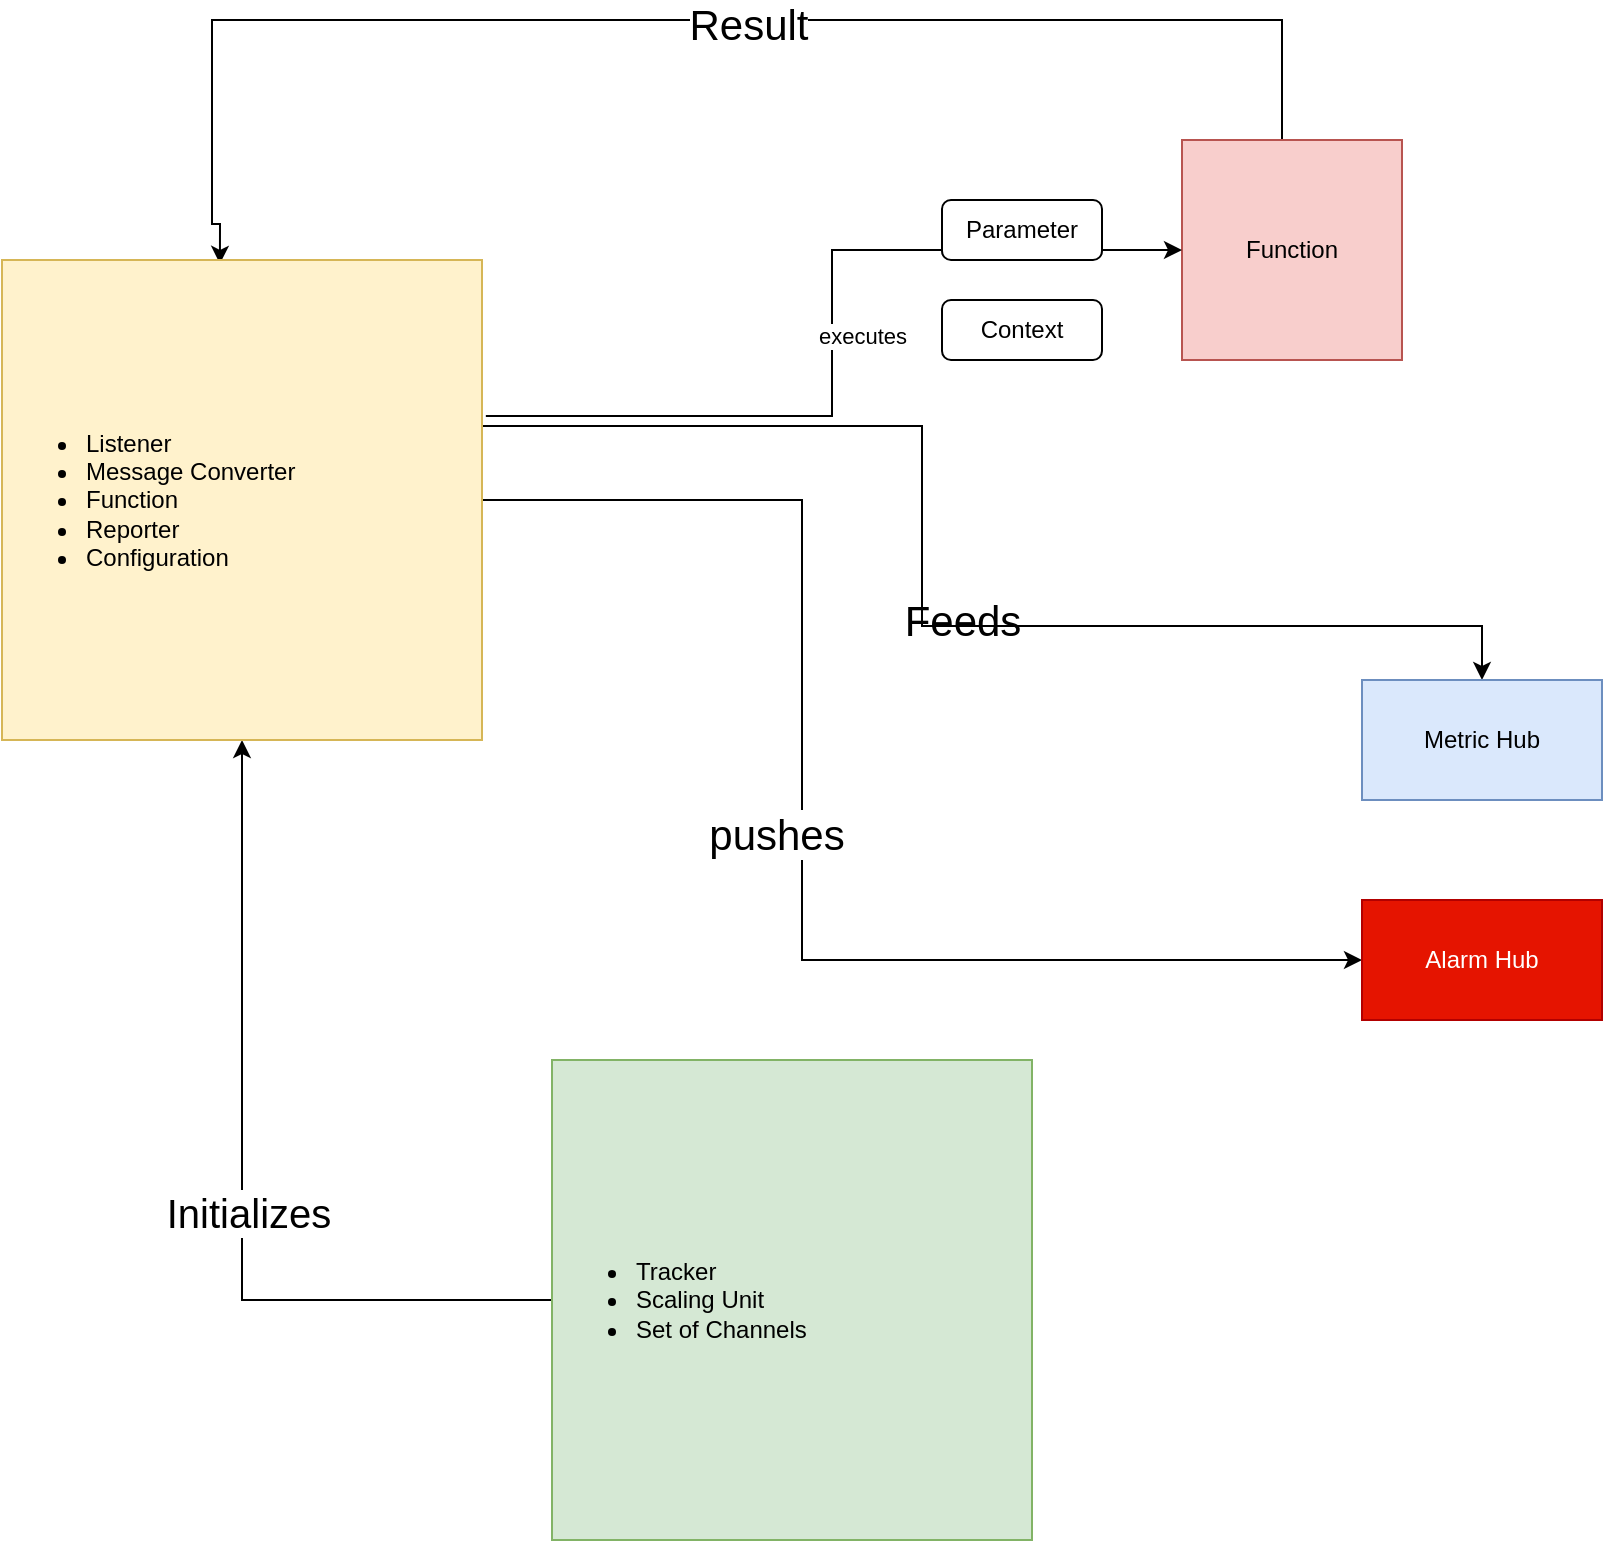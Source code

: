 <mxfile version="14.3.1" type="github"><diagram id="ekOLNEznktrswSIllO1E" name="Page-1"><mxGraphModel dx="1422" dy="1908" grid="1" gridSize="10" guides="1" tooltips="1" connect="1" arrows="1" fold="1" page="1" pageScale="1" pageWidth="850" pageHeight="1100" math="0" shadow="0"><root><mxCell id="0"/><mxCell id="1" parent="0"/><mxCell id="7Qqrkx1kFVdTRgJigDft-28" style="edgeStyle=orthogonalEdgeStyle;rounded=0;orthogonalLoop=1;jettySize=auto;html=1;entryX=0.454;entryY=0.008;entryDx=0;entryDy=0;entryPerimeter=0;" parent="1" source="7Qqrkx1kFVdTRgJigDft-1" target="7Qqrkx1kFVdTRgJigDft-30" edge="1"><mxGeometry relative="1" as="geometry"><mxPoint x="135" y="10" as="targetPoint"/><Array as="points"><mxPoint x="670" y="-80"/><mxPoint x="135" y="-80"/><mxPoint x="135" y="22"/></Array></mxGeometry></mxCell><mxCell id="7Qqrkx1kFVdTRgJigDft-29" value="&lt;font style=&quot;font-size: 21px&quot;&gt;Result&lt;/font&gt;" style="edgeLabel;html=1;align=center;verticalAlign=middle;resizable=0;points=[];" parent="7Qqrkx1kFVdTRgJigDft-28" vertex="1" connectable="0"><mxGeometry x="-0.092" y="2" relative="1" as="geometry"><mxPoint as="offset"/></mxGeometry></mxCell><mxCell id="7Qqrkx1kFVdTRgJigDft-1" value="Function" style="whiteSpace=wrap;html=1;aspect=fixed;fillColor=#f8cecc;strokeColor=#b85450;" parent="1" vertex="1"><mxGeometry x="620" y="-20" width="110" height="110" as="geometry"/></mxCell><mxCell id="7Qqrkx1kFVdTRgJigDft-10" style="edgeStyle=orthogonalEdgeStyle;rounded=0;orthogonalLoop=1;jettySize=auto;html=1;entryX=0;entryY=0.5;entryDx=0;entryDy=0;exitX=1.008;exitY=0.325;exitDx=0;exitDy=0;exitPerimeter=0;" parent="1" source="7Qqrkx1kFVdTRgJigDft-30" target="7Qqrkx1kFVdTRgJigDft-1" edge="1"><mxGeometry relative="1" as="geometry"><mxPoint x="210" y="85" as="sourcePoint"/></mxGeometry></mxCell><mxCell id="7Qqrkx1kFVdTRgJigDft-11" value="executes" style="edgeLabel;html=1;align=center;verticalAlign=middle;resizable=0;points=[];spacingTop=10;spacing=20;" parent="7Qqrkx1kFVdTRgJigDft-10" vertex="1" connectable="0"><mxGeometry x="-0.057" relative="1" as="geometry"><mxPoint x="15" y="-15" as="offset"/></mxGeometry></mxCell><mxCell id="7Qqrkx1kFVdTRgJigDft-14" style="edgeStyle=orthogonalEdgeStyle;rounded=0;orthogonalLoop=1;jettySize=auto;html=1;exitX=1;exitY=0.5;exitDx=0;exitDy=0;entryX=0.5;entryY=0;entryDx=0;entryDy=0;" parent="1" source="7Qqrkx1kFVdTRgJigDft-30" target="7Qqrkx1kFVdTRgJigDft-13" edge="1"><mxGeometry relative="1" as="geometry"><mxPoint x="210" y="122.5" as="sourcePoint"/><Array as="points"><mxPoint x="270" y="123"/><mxPoint x="490" y="123"/><mxPoint x="490" y="223"/><mxPoint x="770" y="223"/></Array><mxPoint x="760" y="240" as="targetPoint"/></mxGeometry></mxCell><mxCell id="7Qqrkx1kFVdTRgJigDft-17" style="edgeStyle=orthogonalEdgeStyle;rounded=0;orthogonalLoop=1;jettySize=auto;html=1;exitX=0.75;exitY=1;exitDx=0;exitDy=0;" parent="1" target="7Qqrkx1kFVdTRgJigDft-16" edge="1"><mxGeometry relative="1" as="geometry"><mxPoint x="172.5" y="160" as="sourcePoint"/><Array as="points"><mxPoint x="430" y="160"/><mxPoint x="430" y="390"/></Array></mxGeometry></mxCell><mxCell id="7Qqrkx1kFVdTRgJigDft-18" value="&lt;span style=&quot;font-size: 21px&quot;&gt;pushes&lt;/span&gt;" style="edgeLabel;html=1;align=center;verticalAlign=middle;resizable=0;points=[];" parent="7Qqrkx1kFVdTRgJigDft-17" vertex="1" connectable="0"><mxGeometry x="0.102" y="1" relative="1" as="geometry"><mxPoint x="-14.5" y="1" as="offset"/></mxGeometry></mxCell><mxCell id="7Qqrkx1kFVdTRgJigDft-19" style="edgeStyle=orthogonalEdgeStyle;rounded=0;orthogonalLoop=1;jettySize=auto;html=1;exitX=0;exitY=0.5;exitDx=0;exitDy=0;" parent="1" source="7Qqrkx1kFVdTRgJigDft-33" target="7Qqrkx1kFVdTRgJigDft-30" edge="1"><mxGeometry relative="1" as="geometry"><mxPoint x="355" y="400" as="sourcePoint"/><mxPoint x="110" y="260" as="targetPoint"/></mxGeometry></mxCell><mxCell id="7Qqrkx1kFVdTRgJigDft-20" value="&lt;span style=&quot;font-size: 20px&quot;&gt;Initializes&lt;br&gt;&lt;/span&gt;" style="edgeLabel;html=1;align=center;verticalAlign=middle;resizable=0;points=[];" parent="7Qqrkx1kFVdTRgJigDft-19" vertex="1" connectable="0"><mxGeometry x="-0.086" y="-3" relative="1" as="geometry"><mxPoint as="offset"/></mxGeometry></mxCell><mxCell id="7Qqrkx1kFVdTRgJigDft-13" value="Metric Hub" style="rounded=0;whiteSpace=wrap;html=1;fillColor=#dae8fc;strokeColor=#6c8ebf;" parent="1" vertex="1"><mxGeometry x="710" y="250" width="120" height="60" as="geometry"/></mxCell><mxCell id="7Qqrkx1kFVdTRgJigDft-16" value="Alarm Hub" style="rounded=0;whiteSpace=wrap;html=1;fillColor=#e51400;strokeColor=#B20000;fontColor=#ffffff;" parent="1" vertex="1"><mxGeometry x="710" y="360" width="120" height="60" as="geometry"/></mxCell><mxCell id="7Qqrkx1kFVdTRgJigDft-23" value="&lt;font style=&quot;font-size: 21px&quot;&gt;Feeds&lt;br&gt;&lt;/font&gt;" style="text;html=1;align=center;verticalAlign=middle;resizable=0;points=[];autosize=1;" parent="1" vertex="1"><mxGeometry x="475" y="210" width="70" height="20" as="geometry"/></mxCell><mxCell id="7Qqrkx1kFVdTRgJigDft-25" value="Parameter" style="rounded=1;whiteSpace=wrap;html=1;" parent="1" vertex="1"><mxGeometry x="500" y="10" width="80" height="30" as="geometry"/></mxCell><mxCell id="7Qqrkx1kFVdTRgJigDft-26" value="Context" style="rounded=1;whiteSpace=wrap;html=1;" parent="1" vertex="1"><mxGeometry x="500" y="60" width="80" height="30" as="geometry"/></mxCell><mxCell id="7Qqrkx1kFVdTRgJigDft-30" value="&lt;ul&gt;&lt;li&gt;Listener&lt;/li&gt;&lt;li&gt;Message Converter&lt;/li&gt;&lt;li&gt;Function&lt;/li&gt;&lt;li&gt;Reporter&lt;/li&gt;&lt;li&gt;Configuration&lt;/li&gt;&lt;/ul&gt;" style="whiteSpace=wrap;html=1;aspect=fixed;fillColor=#fff2cc;strokeColor=#d6b656;align=left;" parent="1" vertex="1"><mxGeometry x="30" y="40" width="240" height="240" as="geometry"/></mxCell><mxCell id="7Qqrkx1kFVdTRgJigDft-33" value="&lt;ul&gt;&lt;li&gt;Tracker&lt;/li&gt;&lt;li&gt;Scaling Unit&lt;/li&gt;&lt;li&gt;Set of Channels&lt;/li&gt;&lt;/ul&gt;" style="whiteSpace=wrap;html=1;aspect=fixed;fillColor=#d5e8d4;strokeColor=#82b366;align=left;shadow=0;sketch=0;rounded=0;glass=0;" parent="1" vertex="1"><mxGeometry x="305" y="440" width="240" height="240" as="geometry"/></mxCell></root></mxGraphModel></diagram></mxfile>